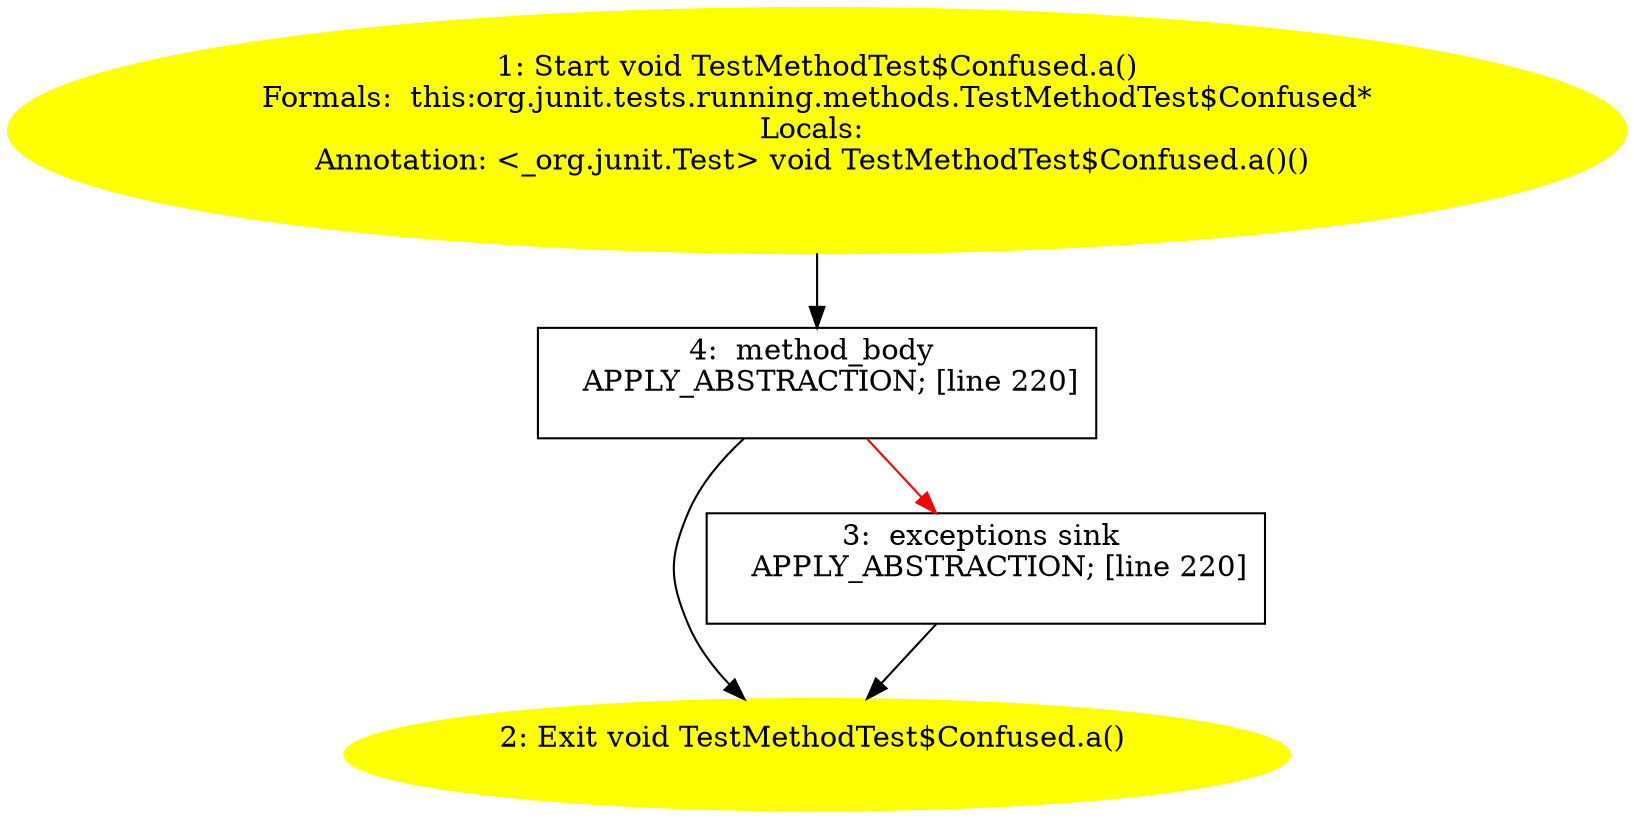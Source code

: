 /* @generated */
digraph cfg {
"org.junit.tests.running.methods.TestMethodTest$Confused.a():void.5e475b6f1a5ccf98529d711103cac4d9_1" [label="1: Start void TestMethodTest$Confused.a()\nFormals:  this:org.junit.tests.running.methods.TestMethodTest$Confused*\nLocals: \nAnnotation: <_org.junit.Test> void TestMethodTest$Confused.a()() \n  " color=yellow style=filled]
	

	 "org.junit.tests.running.methods.TestMethodTest$Confused.a():void.5e475b6f1a5ccf98529d711103cac4d9_1" -> "org.junit.tests.running.methods.TestMethodTest$Confused.a():void.5e475b6f1a5ccf98529d711103cac4d9_4" ;
"org.junit.tests.running.methods.TestMethodTest$Confused.a():void.5e475b6f1a5ccf98529d711103cac4d9_2" [label="2: Exit void TestMethodTest$Confused.a() \n  " color=yellow style=filled]
	

"org.junit.tests.running.methods.TestMethodTest$Confused.a():void.5e475b6f1a5ccf98529d711103cac4d9_3" [label="3:  exceptions sink \n   APPLY_ABSTRACTION; [line 220]\n " shape="box"]
	

	 "org.junit.tests.running.methods.TestMethodTest$Confused.a():void.5e475b6f1a5ccf98529d711103cac4d9_3" -> "org.junit.tests.running.methods.TestMethodTest$Confused.a():void.5e475b6f1a5ccf98529d711103cac4d9_2" ;
"org.junit.tests.running.methods.TestMethodTest$Confused.a():void.5e475b6f1a5ccf98529d711103cac4d9_4" [label="4:  method_body \n   APPLY_ABSTRACTION; [line 220]\n " shape="box"]
	

	 "org.junit.tests.running.methods.TestMethodTest$Confused.a():void.5e475b6f1a5ccf98529d711103cac4d9_4" -> "org.junit.tests.running.methods.TestMethodTest$Confused.a():void.5e475b6f1a5ccf98529d711103cac4d9_2" ;
	 "org.junit.tests.running.methods.TestMethodTest$Confused.a():void.5e475b6f1a5ccf98529d711103cac4d9_4" -> "org.junit.tests.running.methods.TestMethodTest$Confused.a():void.5e475b6f1a5ccf98529d711103cac4d9_3" [color="red" ];
}
